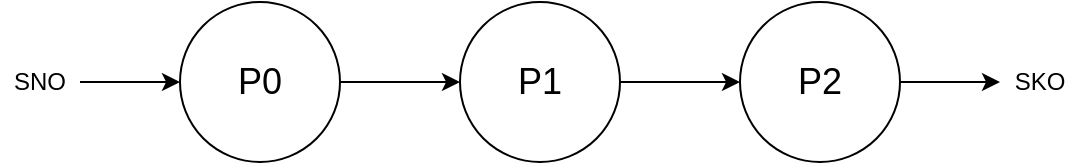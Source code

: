 <mxfile version="12.6.5" type="device"><diagram id="C5RBs43oDa-KdzZeNtuy" name="Page-1"><mxGraphModel dx="932" dy="615" grid="1" gridSize="10" guides="1" tooltips="1" connect="1" arrows="1" fold="1" page="1" pageScale="1" pageWidth="827" pageHeight="1169" math="0" shadow="0"><root><mxCell id="WIyWlLk6GJQsqaUBKTNV-0"/><mxCell id="WIyWlLk6GJQsqaUBKTNV-1" parent="WIyWlLk6GJQsqaUBKTNV-0"/><mxCell id="W4yA8ybXxenA2sCScSDJ-5" style="edgeStyle=orthogonalEdgeStyle;rounded=0;orthogonalLoop=1;jettySize=auto;html=1;exitX=1;exitY=0.5;exitDx=0;exitDy=0;entryX=0;entryY=0.5;entryDx=0;entryDy=0;" edge="1" parent="WIyWlLk6GJQsqaUBKTNV-1" source="W4yA8ybXxenA2sCScSDJ-0" target="W4yA8ybXxenA2sCScSDJ-1"><mxGeometry relative="1" as="geometry"/></mxCell><mxCell id="W4yA8ybXxenA2sCScSDJ-0" value="P0" style="ellipse;whiteSpace=wrap;html=1;aspect=fixed;fontSize=18;" vertex="1" parent="WIyWlLk6GJQsqaUBKTNV-1"><mxGeometry x="210" y="300" width="80" height="80" as="geometry"/></mxCell><mxCell id="W4yA8ybXxenA2sCScSDJ-6" style="edgeStyle=orthogonalEdgeStyle;rounded=0;orthogonalLoop=1;jettySize=auto;html=1;exitX=1;exitY=0.5;exitDx=0;exitDy=0;entryX=0;entryY=0.5;entryDx=0;entryDy=0;" edge="1" parent="WIyWlLk6GJQsqaUBKTNV-1" source="W4yA8ybXxenA2sCScSDJ-1" target="W4yA8ybXxenA2sCScSDJ-2"><mxGeometry relative="1" as="geometry"/></mxCell><mxCell id="W4yA8ybXxenA2sCScSDJ-1" value="P1" style="ellipse;whiteSpace=wrap;html=1;aspect=fixed;fontSize=18;" vertex="1" parent="WIyWlLk6GJQsqaUBKTNV-1"><mxGeometry x="350" y="300" width="80" height="80" as="geometry"/></mxCell><mxCell id="W4yA8ybXxenA2sCScSDJ-7" style="edgeStyle=orthogonalEdgeStyle;rounded=0;orthogonalLoop=1;jettySize=auto;html=1;exitX=1;exitY=0.5;exitDx=0;exitDy=0;" edge="1" parent="WIyWlLk6GJQsqaUBKTNV-1" source="W4yA8ybXxenA2sCScSDJ-2"><mxGeometry relative="1" as="geometry"><mxPoint x="620" y="340" as="targetPoint"/></mxGeometry></mxCell><mxCell id="W4yA8ybXxenA2sCScSDJ-2" value="P2" style="ellipse;whiteSpace=wrap;html=1;aspect=fixed;fontSize=18;" vertex="1" parent="WIyWlLk6GJQsqaUBKTNV-1"><mxGeometry x="490" y="300" width="80" height="80" as="geometry"/></mxCell><mxCell id="W4yA8ybXxenA2sCScSDJ-4" value="" style="endArrow=classic;html=1;entryX=0;entryY=0.5;entryDx=0;entryDy=0;" edge="1" parent="WIyWlLk6GJQsqaUBKTNV-1" target="W4yA8ybXxenA2sCScSDJ-0"><mxGeometry width="50" height="50" relative="1" as="geometry"><mxPoint x="160" y="340" as="sourcePoint"/><mxPoint x="260" y="400" as="targetPoint"/></mxGeometry></mxCell><mxCell id="W4yA8ybXxenA2sCScSDJ-8" value="SNO" style="text;html=1;strokeColor=none;fillColor=none;align=center;verticalAlign=middle;whiteSpace=wrap;rounded=0;" vertex="1" parent="WIyWlLk6GJQsqaUBKTNV-1"><mxGeometry x="120" y="330" width="40" height="20" as="geometry"/></mxCell><mxCell id="W4yA8ybXxenA2sCScSDJ-10" value="SKO" style="text;html=1;strokeColor=none;fillColor=none;align=center;verticalAlign=middle;whiteSpace=wrap;rounded=0;" vertex="1" parent="WIyWlLk6GJQsqaUBKTNV-1"><mxGeometry x="620" y="330" width="40" height="20" as="geometry"/></mxCell></root></mxGraphModel></diagram></mxfile>